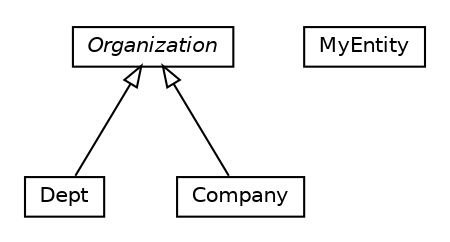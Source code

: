 #!/usr/local/bin/dot
#
# Class diagram 
# Generated by UMLGraph version R5_6_6-8-g8d7759 (http://www.umlgraph.org/)
#

digraph G {
	edge [fontname="Helvetica",fontsize=10,labelfontname="Helvetica",labelfontsize=10];
	node [fontname="Helvetica",fontsize=10,shape=plaintext];
	nodesep=0.25;
	ranksep=0.5;
	// org.dayatang.domain.entity.Organization
	c135 [label=<<table title="org.dayatang.domain.entity.Organization" border="0" cellborder="1" cellspacing="0" cellpadding="2" port="p" href="./Organization.html">
		<tr><td><table border="0" cellspacing="0" cellpadding="1">
<tr><td align="center" balign="center"><font face="Helvetica-Oblique"> Organization </font></td></tr>
		</table></td></tr>
		</table>>, URL="./Organization.html", fontname="Helvetica", fontcolor="black", fontsize=10.0];
	// org.dayatang.domain.entity.MyEntity
	c136 [label=<<table title="org.dayatang.domain.entity.MyEntity" border="0" cellborder="1" cellspacing="0" cellpadding="2" port="p" href="./MyEntity.html">
		<tr><td><table border="0" cellspacing="0" cellpadding="1">
<tr><td align="center" balign="center"> MyEntity </td></tr>
		</table></td></tr>
		</table>>, URL="./MyEntity.html", fontname="Helvetica", fontcolor="black", fontsize=10.0];
	// org.dayatang.domain.entity.Dept
	c137 [label=<<table title="org.dayatang.domain.entity.Dept" border="0" cellborder="1" cellspacing="0" cellpadding="2" port="p" href="./Dept.html">
		<tr><td><table border="0" cellspacing="0" cellpadding="1">
<tr><td align="center" balign="center"> Dept </td></tr>
		</table></td></tr>
		</table>>, URL="./Dept.html", fontname="Helvetica", fontcolor="black", fontsize=10.0];
	// org.dayatang.domain.entity.Company
	c138 [label=<<table title="org.dayatang.domain.entity.Company" border="0" cellborder="1" cellspacing="0" cellpadding="2" port="p" href="./Company.html">
		<tr><td><table border="0" cellspacing="0" cellpadding="1">
<tr><td align="center" balign="center"> Company </td></tr>
		</table></td></tr>
		</table>>, URL="./Company.html", fontname="Helvetica", fontcolor="black", fontsize=10.0];
	//org.dayatang.domain.entity.Dept extends org.dayatang.domain.entity.Organization
	c135:p -> c137:p [dir=back,arrowtail=empty];
	//org.dayatang.domain.entity.Company extends org.dayatang.domain.entity.Organization
	c135:p -> c138:p [dir=back,arrowtail=empty];
}

